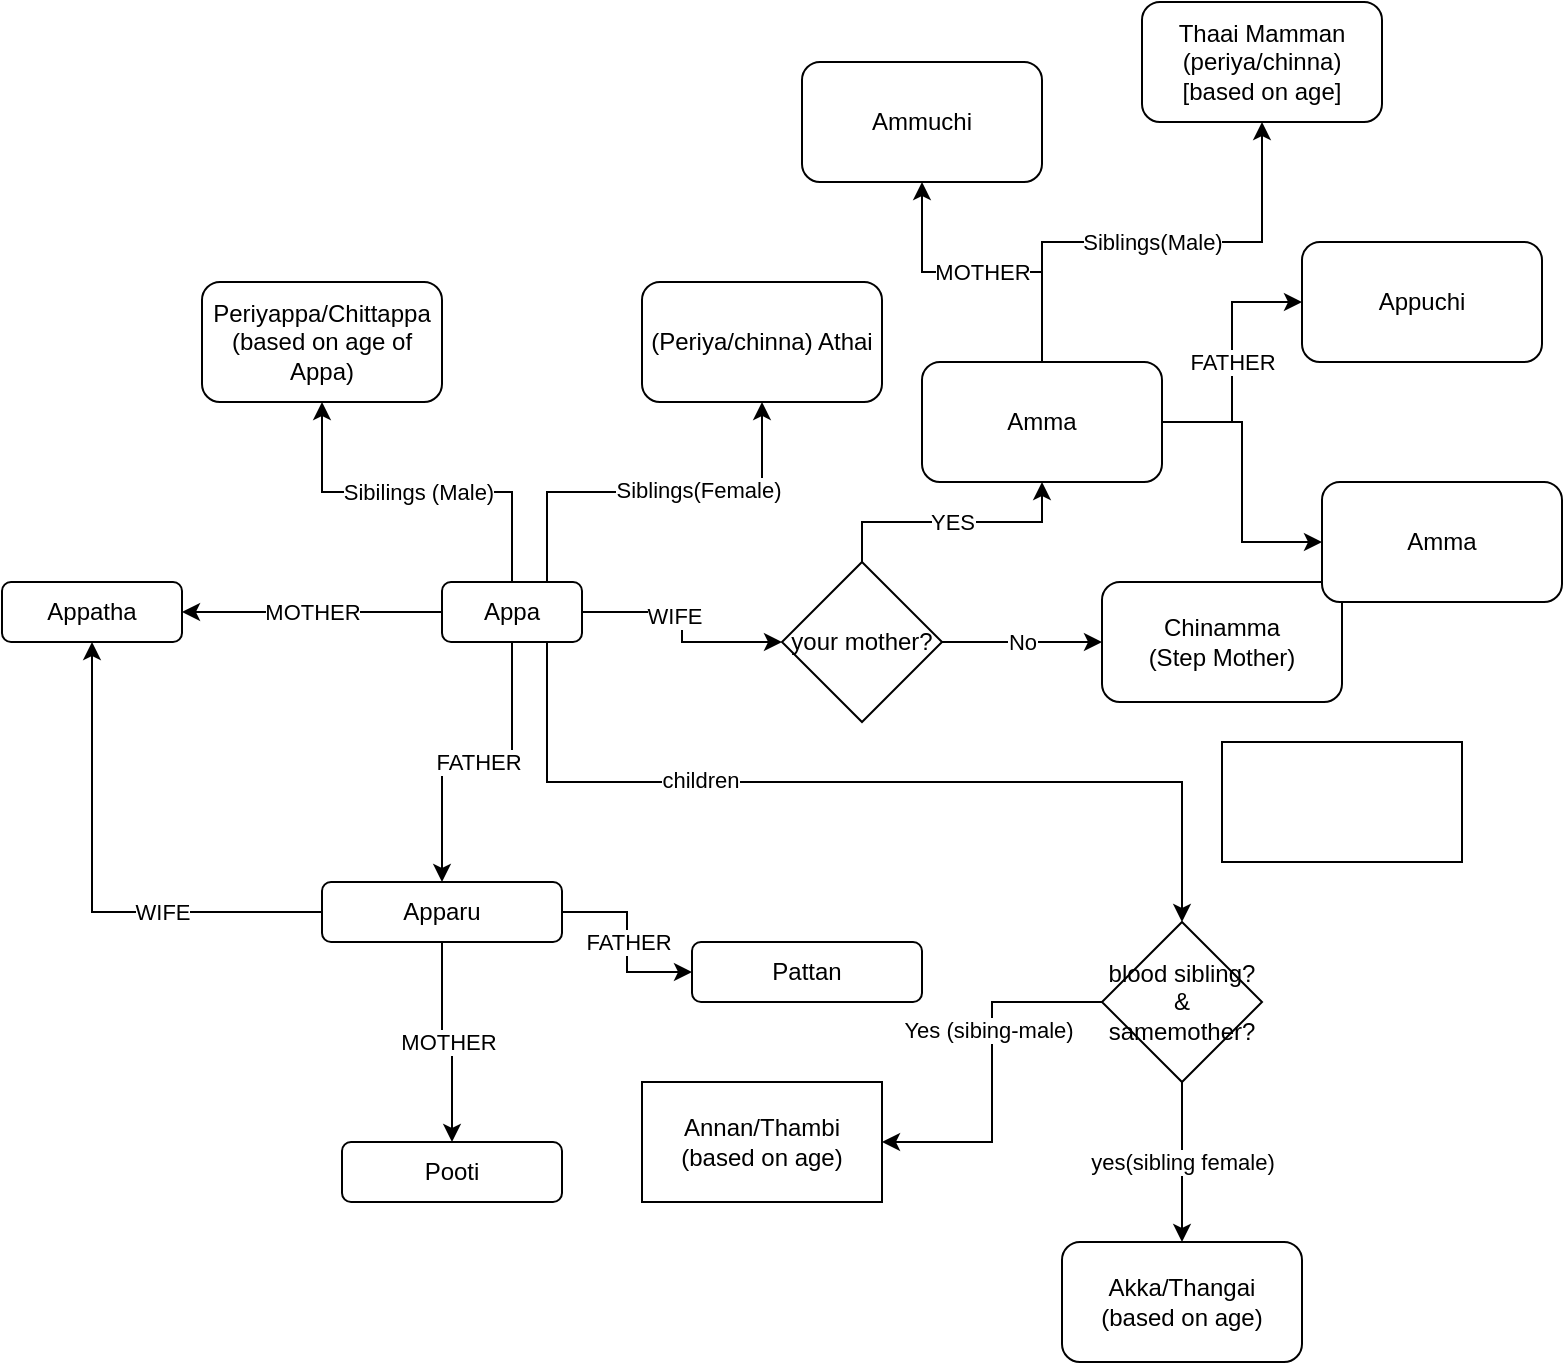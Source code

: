 <mxfile version="19.0.3" type="device"><diagram id="CiwGhiM2bAyah1NbgqSa" name="Page-1"><mxGraphModel dx="1267" dy="1875" grid="1" gridSize="10" guides="1" tooltips="1" connect="1" arrows="1" fold="1" page="1" pageScale="1" pageWidth="850" pageHeight="1100" math="0" shadow="0"><root><mxCell id="0"/><mxCell id="1" parent="0"/><mxCell id="1SoZ2ksu6iY5cv5EmGTy-5" style="edgeStyle=orthogonalEdgeStyle;rounded=0;orthogonalLoop=1;jettySize=auto;html=1;entryX=0;entryY=0.5;entryDx=0;entryDy=0;" parent="1" source="1SoZ2ksu6iY5cv5EmGTy-1" target="1SoZ2ksu6iY5cv5EmGTy-4" edge="1"><mxGeometry relative="1" as="geometry"/></mxCell><mxCell id="1SoZ2ksu6iY5cv5EmGTy-6" value="WIFE" style="edgeLabel;html=1;align=center;verticalAlign=middle;resizable=0;points=[];" parent="1SoZ2ksu6iY5cv5EmGTy-5" vertex="1" connectable="0"><mxGeometry x="-0.205" y="-2" relative="1" as="geometry"><mxPoint as="offset"/></mxGeometry></mxCell><mxCell id="1SoZ2ksu6iY5cv5EmGTy-11" value="FATHER" style="edgeStyle=orthogonalEdgeStyle;rounded=0;orthogonalLoop=1;jettySize=auto;html=1;" parent="1" source="1SoZ2ksu6iY5cv5EmGTy-1" target="1SoZ2ksu6iY5cv5EmGTy-10" edge="1"><mxGeometry relative="1" as="geometry"/></mxCell><mxCell id="1SoZ2ksu6iY5cv5EmGTy-13" value="MOTHER" style="edgeStyle=orthogonalEdgeStyle;rounded=0;orthogonalLoop=1;jettySize=auto;html=1;" parent="1" source="1SoZ2ksu6iY5cv5EmGTy-1" target="1SoZ2ksu6iY5cv5EmGTy-12" edge="1"><mxGeometry relative="1" as="geometry"/></mxCell><mxCell id="1SoZ2ksu6iY5cv5EmGTy-15" value="Sibilings (Male)" style="edgeStyle=orthogonalEdgeStyle;rounded=0;orthogonalLoop=1;jettySize=auto;html=1;" parent="1" source="1SoZ2ksu6iY5cv5EmGTy-1" target="1SoZ2ksu6iY5cv5EmGTy-14" edge="1"><mxGeometry relative="1" as="geometry"/></mxCell><mxCell id="1SoZ2ksu6iY5cv5EmGTy-16" style="edgeStyle=orthogonalEdgeStyle;rounded=0;orthogonalLoop=1;jettySize=auto;html=1;exitX=0.75;exitY=0;exitDx=0;exitDy=0;" parent="1" source="1SoZ2ksu6iY5cv5EmGTy-1" target="1SoZ2ksu6iY5cv5EmGTy-17" edge="1"><mxGeometry relative="1" as="geometry"><mxPoint x="420" y="80" as="targetPoint"/></mxGeometry></mxCell><mxCell id="1SoZ2ksu6iY5cv5EmGTy-19" value="Siblings(Female)" style="edgeLabel;html=1;align=center;verticalAlign=middle;resizable=0;points=[];" parent="1SoZ2ksu6iY5cv5EmGTy-16" vertex="1" connectable="0"><mxGeometry x="0.214" y="1" relative="1" as="geometry"><mxPoint as="offset"/></mxGeometry></mxCell><mxCell id="1SoZ2ksu6iY5cv5EmGTy-31" style="edgeStyle=orthogonalEdgeStyle;rounded=0;orthogonalLoop=1;jettySize=auto;html=1;exitX=0.75;exitY=1;exitDx=0;exitDy=0;entryX=0.5;entryY=0;entryDx=0;entryDy=0;" parent="1" source="1SoZ2ksu6iY5cv5EmGTy-1" target="1SoZ2ksu6iY5cv5EmGTy-32" edge="1"><mxGeometry relative="1" as="geometry"><mxPoint x="660" y="350" as="targetPoint"/></mxGeometry></mxCell><mxCell id="1SoZ2ksu6iY5cv5EmGTy-33" value="children" style="edgeLabel;html=1;align=center;verticalAlign=middle;resizable=0;points=[];" parent="1SoZ2ksu6iY5cv5EmGTy-31" vertex="1" connectable="0"><mxGeometry x="-0.361" y="1" relative="1" as="geometry"><mxPoint as="offset"/></mxGeometry></mxCell><mxCell id="1SoZ2ksu6iY5cv5EmGTy-1" value="Appa" style="rounded=1;whiteSpace=wrap;html=1;" parent="1" vertex="1"><mxGeometry x="290" y="190" width="70" height="30" as="geometry"/></mxCell><mxCell id="gH9LQvdI6YOeVvF69I6v-2" value="FATHER" style="edgeStyle=orthogonalEdgeStyle;rounded=0;orthogonalLoop=1;jettySize=auto;html=1;" edge="1" parent="1" source="1SoZ2ksu6iY5cv5EmGTy-2" target="gH9LQvdI6YOeVvF69I6v-1"><mxGeometry relative="1" as="geometry"/></mxCell><mxCell id="gH9LQvdI6YOeVvF69I6v-4" value="MOTHER" style="edgeStyle=orthogonalEdgeStyle;rounded=0;orthogonalLoop=1;jettySize=auto;html=1;" edge="1" parent="1" source="1SoZ2ksu6iY5cv5EmGTy-2" target="gH9LQvdI6YOeVvF69I6v-3"><mxGeometry relative="1" as="geometry"/></mxCell><mxCell id="gH9LQvdI6YOeVvF69I6v-9" value="Siblings(Male)" style="edgeStyle=orthogonalEdgeStyle;rounded=0;orthogonalLoop=1;jettySize=auto;html=1;" edge="1" parent="1" source="1SoZ2ksu6iY5cv5EmGTy-2" target="gH9LQvdI6YOeVvF69I6v-6"><mxGeometry relative="1" as="geometry"/></mxCell><mxCell id="gH9LQvdI6YOeVvF69I6v-11" value="" style="edgeStyle=orthogonalEdgeStyle;rounded=0;orthogonalLoop=1;jettySize=auto;html=1;" edge="1" parent="1" source="1SoZ2ksu6iY5cv5EmGTy-2" target="gH9LQvdI6YOeVvF69I6v-10"><mxGeometry relative="1" as="geometry"/></mxCell><mxCell id="1SoZ2ksu6iY5cv5EmGTy-2" value="Amma" style="rounded=1;whiteSpace=wrap;html=1;" parent="1" vertex="1"><mxGeometry x="530" y="80" width="120" height="60" as="geometry"/></mxCell><mxCell id="1SoZ2ksu6iY5cv5EmGTy-7" value="YES" style="edgeStyle=orthogonalEdgeStyle;rounded=0;orthogonalLoop=1;jettySize=auto;html=1;entryX=0.5;entryY=1;entryDx=0;entryDy=0;" parent="1" source="1SoZ2ksu6iY5cv5EmGTy-4" target="1SoZ2ksu6iY5cv5EmGTy-2" edge="1"><mxGeometry relative="1" as="geometry"/></mxCell><mxCell id="1SoZ2ksu6iY5cv5EmGTy-9" value="No" style="edgeStyle=orthogonalEdgeStyle;rounded=0;orthogonalLoop=1;jettySize=auto;html=1;" parent="1" source="1SoZ2ksu6iY5cv5EmGTy-4" target="1SoZ2ksu6iY5cv5EmGTy-8" edge="1"><mxGeometry relative="1" as="geometry"/></mxCell><mxCell id="1SoZ2ksu6iY5cv5EmGTy-4" value="your mother?" style="rhombus;whiteSpace=wrap;html=1;" parent="1" vertex="1"><mxGeometry x="460" y="180" width="80" height="80" as="geometry"/></mxCell><mxCell id="1SoZ2ksu6iY5cv5EmGTy-8" value="Chinamma&lt;br&gt;(Step Mother)" style="whiteSpace=wrap;html=1;rounded=1;" parent="1" vertex="1"><mxGeometry x="620" y="190" width="120" height="60" as="geometry"/></mxCell><mxCell id="1SoZ2ksu6iY5cv5EmGTy-20" style="edgeStyle=orthogonalEdgeStyle;rounded=0;orthogonalLoop=1;jettySize=auto;html=1;entryX=0.5;entryY=1;entryDx=0;entryDy=0;" parent="1" source="1SoZ2ksu6iY5cv5EmGTy-10" target="1SoZ2ksu6iY5cv5EmGTy-12" edge="1"><mxGeometry relative="1" as="geometry"/></mxCell><mxCell id="1SoZ2ksu6iY5cv5EmGTy-21" value="WIFE" style="edgeLabel;html=1;align=center;verticalAlign=middle;resizable=0;points=[];" parent="1SoZ2ksu6iY5cv5EmGTy-20" vertex="1" connectable="0"><mxGeometry x="-0.317" y="3" relative="1" as="geometry"><mxPoint x="5" y="-3" as="offset"/></mxGeometry></mxCell><mxCell id="1SoZ2ksu6iY5cv5EmGTy-23" value="FATHER" style="edgeStyle=orthogonalEdgeStyle;rounded=0;orthogonalLoop=1;jettySize=auto;html=1;" parent="1" source="1SoZ2ksu6iY5cv5EmGTy-10" target="1SoZ2ksu6iY5cv5EmGTy-22" edge="1"><mxGeometry relative="1" as="geometry"/></mxCell><mxCell id="1SoZ2ksu6iY5cv5EmGTy-25" value="MOTHER" style="edgeStyle=orthogonalEdgeStyle;rounded=0;orthogonalLoop=1;jettySize=auto;html=1;" parent="1" source="1SoZ2ksu6iY5cv5EmGTy-10" target="1SoZ2ksu6iY5cv5EmGTy-24" edge="1"><mxGeometry relative="1" as="geometry"/></mxCell><mxCell id="1SoZ2ksu6iY5cv5EmGTy-10" value="Apparu" style="rounded=1;whiteSpace=wrap;html=1;" parent="1" vertex="1"><mxGeometry x="230" y="340" width="120" height="30" as="geometry"/></mxCell><mxCell id="1SoZ2ksu6iY5cv5EmGTy-12" value="Appatha" style="whiteSpace=wrap;html=1;rounded=1;" parent="1" vertex="1"><mxGeometry x="70" y="190" width="90" height="30" as="geometry"/></mxCell><mxCell id="1SoZ2ksu6iY5cv5EmGTy-14" value="Periyappa/Chittappa&lt;br&gt;(based on age of Appa)" style="rounded=1;whiteSpace=wrap;html=1;" parent="1" vertex="1"><mxGeometry x="170" y="40" width="120" height="60" as="geometry"/></mxCell><mxCell id="1SoZ2ksu6iY5cv5EmGTy-17" value="(Periya/chinna) Athai" style="rounded=1;whiteSpace=wrap;html=1;" parent="1" vertex="1"><mxGeometry x="390" y="40" width="120" height="60" as="geometry"/></mxCell><mxCell id="1SoZ2ksu6iY5cv5EmGTy-22" value="Pattan" style="rounded=1;whiteSpace=wrap;html=1;" parent="1" vertex="1"><mxGeometry x="415" y="370" width="115" height="30" as="geometry"/></mxCell><mxCell id="1SoZ2ksu6iY5cv5EmGTy-24" value="Pooti" style="rounded=1;whiteSpace=wrap;html=1;" parent="1" vertex="1"><mxGeometry x="240" y="470" width="110" height="30" as="geometry"/></mxCell><mxCell id="1SoZ2ksu6iY5cv5EmGTy-36" value="" style="edgeStyle=orthogonalEdgeStyle;rounded=0;orthogonalLoop=1;jettySize=auto;html=1;" parent="1" source="1SoZ2ksu6iY5cv5EmGTy-32" target="1SoZ2ksu6iY5cv5EmGTy-35" edge="1"><mxGeometry relative="1" as="geometry"/></mxCell><mxCell id="1SoZ2ksu6iY5cv5EmGTy-37" value="Yes (sibing-male)" style="edgeLabel;html=1;align=center;verticalAlign=middle;resizable=0;points=[];" parent="1SoZ2ksu6iY5cv5EmGTy-36" vertex="1" connectable="0"><mxGeometry x="-0.241" y="-2" relative="1" as="geometry"><mxPoint as="offset"/></mxGeometry></mxCell><mxCell id="1SoZ2ksu6iY5cv5EmGTy-38" value="yes(sibling female)" style="edgeStyle=orthogonalEdgeStyle;rounded=0;orthogonalLoop=1;jettySize=auto;html=1;entryX=0.5;entryY=0;entryDx=0;entryDy=0;" parent="1" source="1SoZ2ksu6iY5cv5EmGTy-32" target="1SoZ2ksu6iY5cv5EmGTy-39" edge="1"><mxGeometry relative="1" as="geometry"><mxPoint x="610" y="510" as="targetPoint"/></mxGeometry></mxCell><mxCell id="1SoZ2ksu6iY5cv5EmGTy-32" value="blood sibling? &amp;amp; samemother?" style="rhombus;whiteSpace=wrap;html=1;" parent="1" vertex="1"><mxGeometry x="620" y="360" width="80" height="80" as="geometry"/></mxCell><mxCell id="1SoZ2ksu6iY5cv5EmGTy-35" value="Annan/Thambi&lt;br&gt;(based on age)" style="whiteSpace=wrap;html=1;" parent="1" vertex="1"><mxGeometry x="390" y="440" width="120" height="60" as="geometry"/></mxCell><mxCell id="1SoZ2ksu6iY5cv5EmGTy-39" value="Akka/Thangai&lt;br&gt;(based on age)" style="rounded=1;whiteSpace=wrap;html=1;glass=0;sketch=0;shadow=0;" parent="1" vertex="1"><mxGeometry x="600" y="520" width="120" height="60" as="geometry"/></mxCell><mxCell id="gH9LQvdI6YOeVvF69I6v-1" value="Appuchi" style="whiteSpace=wrap;html=1;rounded=1;" vertex="1" parent="1"><mxGeometry x="720" y="20" width="120" height="60" as="geometry"/></mxCell><mxCell id="gH9LQvdI6YOeVvF69I6v-3" value="Ammuchi" style="rounded=1;whiteSpace=wrap;html=1;" vertex="1" parent="1"><mxGeometry x="470" y="-70" width="120" height="60" as="geometry"/></mxCell><mxCell id="gH9LQvdI6YOeVvF69I6v-5" value="" style="rounded=0;whiteSpace=wrap;html=1;" vertex="1" parent="1"><mxGeometry x="680" y="270" width="120" height="60" as="geometry"/></mxCell><mxCell id="gH9LQvdI6YOeVvF69I6v-6" value="Thaai Mamman&lt;br&gt;(periya/chinna)&lt;br&gt;[based on age]" style="rounded=1;whiteSpace=wrap;html=1;" vertex="1" parent="1"><mxGeometry x="640" y="-100" width="120" height="60" as="geometry"/></mxCell><mxCell id="gH9LQvdI6YOeVvF69I6v-10" value="Amma" style="rounded=1;whiteSpace=wrap;html=1;" vertex="1" parent="1"><mxGeometry x="730" y="140" width="120" height="60" as="geometry"/></mxCell></root></mxGraphModel></diagram></mxfile>